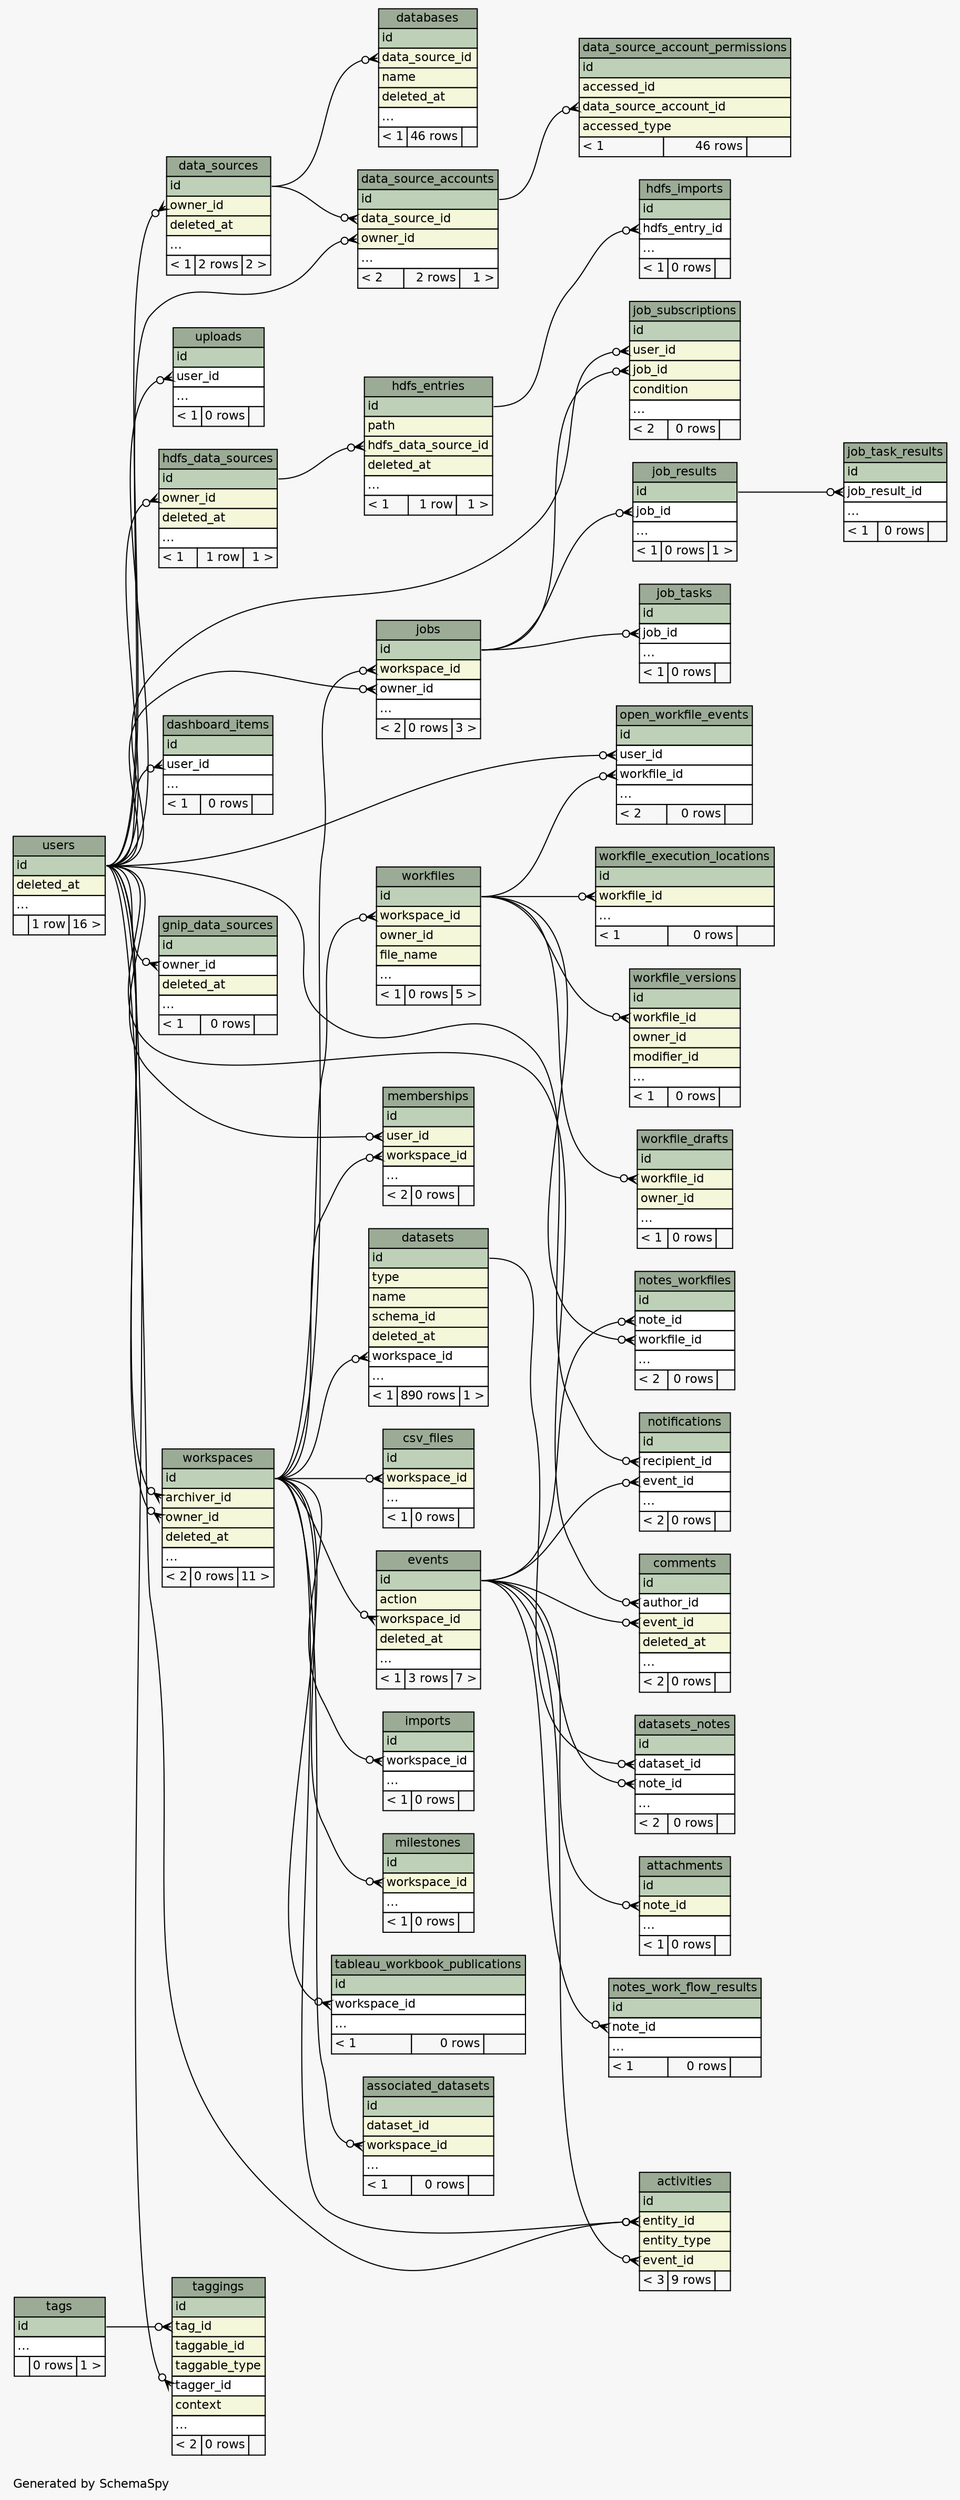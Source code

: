 // dot 2.36.0 on Mac OS X 10.10
// SchemaSpy rev 590
digraph "compactRelationshipsDiagram" {
  graph [
    rankdir="RL"
    bgcolor="#f7f7f7"
    label="\nGenerated by SchemaSpy"
    labeljust="l"
    nodesep="0.18"
    ranksep="0.46"
    fontname="Helvetica"
    fontsize="11"
  ];
  node [
    fontname="Helvetica"
    fontsize="11"
    shape="plaintext"
  ];
  edge [
    arrowsize="0.8"
  ];
  "activities" [
    label=<
    <TABLE BORDER="0" CELLBORDER="1" CELLSPACING="0" BGCOLOR="#ffffff">
      <TR><TD COLSPAN="3" BGCOLOR="#9bab96" ALIGN="CENTER">activities</TD></TR>
      <TR><TD PORT="id" COLSPAN="3" BGCOLOR="#bed1b8" ALIGN="LEFT">id</TD></TR>
      <TR><TD PORT="entity_id" COLSPAN="3" BGCOLOR="#f4f7da" ALIGN="LEFT">entity_id</TD></TR>
      <TR><TD PORT="entity_type" COLSPAN="3" BGCOLOR="#f4f7da" ALIGN="LEFT">entity_type</TD></TR>
      <TR><TD PORT="event_id" COLSPAN="3" BGCOLOR="#f4f7da" ALIGN="LEFT">event_id</TD></TR>
      <TR><TD ALIGN="LEFT" BGCOLOR="#f7f7f7">&lt; 3</TD><TD ALIGN="RIGHT" BGCOLOR="#f7f7f7">9 rows</TD><TD ALIGN="RIGHT" BGCOLOR="#f7f7f7">  </TD></TR>
    </TABLE>>
    URL="tables/activities.html"
    tooltip="activities"
  ];
  "associated_datasets" [
    label=<
    <TABLE BORDER="0" CELLBORDER="1" CELLSPACING="0" BGCOLOR="#ffffff">
      <TR><TD COLSPAN="3" BGCOLOR="#9bab96" ALIGN="CENTER">associated_datasets</TD></TR>
      <TR><TD PORT="id" COLSPAN="3" BGCOLOR="#bed1b8" ALIGN="LEFT">id</TD></TR>
      <TR><TD PORT="dataset_id" COLSPAN="3" BGCOLOR="#f4f7da" ALIGN="LEFT">dataset_id</TD></TR>
      <TR><TD PORT="workspace_id" COLSPAN="3" BGCOLOR="#f4f7da" ALIGN="LEFT">workspace_id</TD></TR>
      <TR><TD PORT="elipses" COLSPAN="3" ALIGN="LEFT">...</TD></TR>
      <TR><TD ALIGN="LEFT" BGCOLOR="#f7f7f7">&lt; 1</TD><TD ALIGN="RIGHT" BGCOLOR="#f7f7f7">0 rows</TD><TD ALIGN="RIGHT" BGCOLOR="#f7f7f7">  </TD></TR>
    </TABLE>>
    URL="tables/associated_datasets.html"
    tooltip="associated_datasets"
  ];
  "attachments" [
    label=<
    <TABLE BORDER="0" CELLBORDER="1" CELLSPACING="0" BGCOLOR="#ffffff">
      <TR><TD COLSPAN="3" BGCOLOR="#9bab96" ALIGN="CENTER">attachments</TD></TR>
      <TR><TD PORT="id" COLSPAN="3" BGCOLOR="#bed1b8" ALIGN="LEFT">id</TD></TR>
      <TR><TD PORT="note_id" COLSPAN="3" BGCOLOR="#f4f7da" ALIGN="LEFT">note_id</TD></TR>
      <TR><TD PORT="elipses" COLSPAN="3" ALIGN="LEFT">...</TD></TR>
      <TR><TD ALIGN="LEFT" BGCOLOR="#f7f7f7">&lt; 1</TD><TD ALIGN="RIGHT" BGCOLOR="#f7f7f7">0 rows</TD><TD ALIGN="RIGHT" BGCOLOR="#f7f7f7">  </TD></TR>
    </TABLE>>
    URL="tables/attachments.html"
    tooltip="attachments"
  ];
  "comments" [
    label=<
    <TABLE BORDER="0" CELLBORDER="1" CELLSPACING="0" BGCOLOR="#ffffff">
      <TR><TD COLSPAN="3" BGCOLOR="#9bab96" ALIGN="CENTER">comments</TD></TR>
      <TR><TD PORT="id" COLSPAN="3" BGCOLOR="#bed1b8" ALIGN="LEFT">id</TD></TR>
      <TR><TD PORT="author_id" COLSPAN="3" ALIGN="LEFT">author_id</TD></TR>
      <TR><TD PORT="event_id" COLSPAN="3" BGCOLOR="#f4f7da" ALIGN="LEFT">event_id</TD></TR>
      <TR><TD PORT="deleted_at" COLSPAN="3" BGCOLOR="#f4f7da" ALIGN="LEFT">deleted_at</TD></TR>
      <TR><TD PORT="elipses" COLSPAN="3" ALIGN="LEFT">...</TD></TR>
      <TR><TD ALIGN="LEFT" BGCOLOR="#f7f7f7">&lt; 2</TD><TD ALIGN="RIGHT" BGCOLOR="#f7f7f7">0 rows</TD><TD ALIGN="RIGHT" BGCOLOR="#f7f7f7">  </TD></TR>
    </TABLE>>
    URL="tables/comments.html"
    tooltip="comments"
  ];
  "csv_files" [
    label=<
    <TABLE BORDER="0" CELLBORDER="1" CELLSPACING="0" BGCOLOR="#ffffff">
      <TR><TD COLSPAN="3" BGCOLOR="#9bab96" ALIGN="CENTER">csv_files</TD></TR>
      <TR><TD PORT="id" COLSPAN="3" BGCOLOR="#bed1b8" ALIGN="LEFT">id</TD></TR>
      <TR><TD PORT="workspace_id" COLSPAN="3" BGCOLOR="#f4f7da" ALIGN="LEFT">workspace_id</TD></TR>
      <TR><TD PORT="elipses" COLSPAN="3" ALIGN="LEFT">...</TD></TR>
      <TR><TD ALIGN="LEFT" BGCOLOR="#f7f7f7">&lt; 1</TD><TD ALIGN="RIGHT" BGCOLOR="#f7f7f7">0 rows</TD><TD ALIGN="RIGHT" BGCOLOR="#f7f7f7">  </TD></TR>
    </TABLE>>
    URL="tables/csv_files.html"
    tooltip="csv_files"
  ];
  "dashboard_items" [
    label=<
    <TABLE BORDER="0" CELLBORDER="1" CELLSPACING="0" BGCOLOR="#ffffff">
      <TR><TD COLSPAN="3" BGCOLOR="#9bab96" ALIGN="CENTER">dashboard_items</TD></TR>
      <TR><TD PORT="id" COLSPAN="3" BGCOLOR="#bed1b8" ALIGN="LEFT">id</TD></TR>
      <TR><TD PORT="user_id" COLSPAN="3" ALIGN="LEFT">user_id</TD></TR>
      <TR><TD PORT="elipses" COLSPAN="3" ALIGN="LEFT">...</TD></TR>
      <TR><TD ALIGN="LEFT" BGCOLOR="#f7f7f7">&lt; 1</TD><TD ALIGN="RIGHT" BGCOLOR="#f7f7f7">0 rows</TD><TD ALIGN="RIGHT" BGCOLOR="#f7f7f7">  </TD></TR>
    </TABLE>>
    URL="tables/dashboard_items.html"
    tooltip="dashboard_items"
  ];
  "data_source_account_permissions" [
    label=<
    <TABLE BORDER="0" CELLBORDER="1" CELLSPACING="0" BGCOLOR="#ffffff">
      <TR><TD COLSPAN="3" BGCOLOR="#9bab96" ALIGN="CENTER">data_source_account_permissions</TD></TR>
      <TR><TD PORT="id" COLSPAN="3" BGCOLOR="#bed1b8" ALIGN="LEFT">id</TD></TR>
      <TR><TD PORT="accessed_id" COLSPAN="3" BGCOLOR="#f4f7da" ALIGN="LEFT">accessed_id</TD></TR>
      <TR><TD PORT="data_source_account_id" COLSPAN="3" BGCOLOR="#f4f7da" ALIGN="LEFT">data_source_account_id</TD></TR>
      <TR><TD PORT="accessed_type" COLSPAN="3" BGCOLOR="#f4f7da" ALIGN="LEFT">accessed_type</TD></TR>
      <TR><TD ALIGN="LEFT" BGCOLOR="#f7f7f7">&lt; 1</TD><TD ALIGN="RIGHT" BGCOLOR="#f7f7f7">46 rows</TD><TD ALIGN="RIGHT" BGCOLOR="#f7f7f7">  </TD></TR>
    </TABLE>>
    URL="tables/data_source_account_permissions.html"
    tooltip="data_source_account_permissions"
  ];
  "data_source_accounts" [
    label=<
    <TABLE BORDER="0" CELLBORDER="1" CELLSPACING="0" BGCOLOR="#ffffff">
      <TR><TD COLSPAN="3" BGCOLOR="#9bab96" ALIGN="CENTER">data_source_accounts</TD></TR>
      <TR><TD PORT="id" COLSPAN="3" BGCOLOR="#bed1b8" ALIGN="LEFT">id</TD></TR>
      <TR><TD PORT="data_source_id" COLSPAN="3" BGCOLOR="#f4f7da" ALIGN="LEFT">data_source_id</TD></TR>
      <TR><TD PORT="owner_id" COLSPAN="3" BGCOLOR="#f4f7da" ALIGN="LEFT">owner_id</TD></TR>
      <TR><TD PORT="elipses" COLSPAN="3" ALIGN="LEFT">...</TD></TR>
      <TR><TD ALIGN="LEFT" BGCOLOR="#f7f7f7">&lt; 2</TD><TD ALIGN="RIGHT" BGCOLOR="#f7f7f7">2 rows</TD><TD ALIGN="RIGHT" BGCOLOR="#f7f7f7">1 &gt;</TD></TR>
    </TABLE>>
    URL="tables/data_source_accounts.html"
    tooltip="data_source_accounts"
  ];
  "data_sources" [
    label=<
    <TABLE BORDER="0" CELLBORDER="1" CELLSPACING="0" BGCOLOR="#ffffff">
      <TR><TD COLSPAN="3" BGCOLOR="#9bab96" ALIGN="CENTER">data_sources</TD></TR>
      <TR><TD PORT="id" COLSPAN="3" BGCOLOR="#bed1b8" ALIGN="LEFT">id</TD></TR>
      <TR><TD PORT="owner_id" COLSPAN="3" BGCOLOR="#f4f7da" ALIGN="LEFT">owner_id</TD></TR>
      <TR><TD PORT="deleted_at" COLSPAN="3" BGCOLOR="#f4f7da" ALIGN="LEFT">deleted_at</TD></TR>
      <TR><TD PORT="elipses" COLSPAN="3" ALIGN="LEFT">...</TD></TR>
      <TR><TD ALIGN="LEFT" BGCOLOR="#f7f7f7">&lt; 1</TD><TD ALIGN="RIGHT" BGCOLOR="#f7f7f7">2 rows</TD><TD ALIGN="RIGHT" BGCOLOR="#f7f7f7">2 &gt;</TD></TR>
    </TABLE>>
    URL="tables/data_sources.html"
    tooltip="data_sources"
  ];
  "databases" [
    label=<
    <TABLE BORDER="0" CELLBORDER="1" CELLSPACING="0" BGCOLOR="#ffffff">
      <TR><TD COLSPAN="3" BGCOLOR="#9bab96" ALIGN="CENTER">databases</TD></TR>
      <TR><TD PORT="id" COLSPAN="3" BGCOLOR="#bed1b8" ALIGN="LEFT">id</TD></TR>
      <TR><TD PORT="data_source_id" COLSPAN="3" BGCOLOR="#f4f7da" ALIGN="LEFT">data_source_id</TD></TR>
      <TR><TD PORT="name" COLSPAN="3" BGCOLOR="#f4f7da" ALIGN="LEFT">name</TD></TR>
      <TR><TD PORT="deleted_at" COLSPAN="3" BGCOLOR="#f4f7da" ALIGN="LEFT">deleted_at</TD></TR>
      <TR><TD PORT="elipses" COLSPAN="3" ALIGN="LEFT">...</TD></TR>
      <TR><TD ALIGN="LEFT" BGCOLOR="#f7f7f7">&lt; 1</TD><TD ALIGN="RIGHT" BGCOLOR="#f7f7f7">46 rows</TD><TD ALIGN="RIGHT" BGCOLOR="#f7f7f7">  </TD></TR>
    </TABLE>>
    URL="tables/databases.html"
    tooltip="databases"
  ];
  "datasets" [
    label=<
    <TABLE BORDER="0" CELLBORDER="1" CELLSPACING="0" BGCOLOR="#ffffff">
      <TR><TD COLSPAN="3" BGCOLOR="#9bab96" ALIGN="CENTER">datasets</TD></TR>
      <TR><TD PORT="id" COLSPAN="3" BGCOLOR="#bed1b8" ALIGN="LEFT">id</TD></TR>
      <TR><TD PORT="type" COLSPAN="3" BGCOLOR="#f4f7da" ALIGN="LEFT">type</TD></TR>
      <TR><TD PORT="name" COLSPAN="3" BGCOLOR="#f4f7da" ALIGN="LEFT">name</TD></TR>
      <TR><TD PORT="schema_id" COLSPAN="3" BGCOLOR="#f4f7da" ALIGN="LEFT">schema_id</TD></TR>
      <TR><TD PORT="deleted_at" COLSPAN="3" BGCOLOR="#f4f7da" ALIGN="LEFT">deleted_at</TD></TR>
      <TR><TD PORT="workspace_id" COLSPAN="3" ALIGN="LEFT">workspace_id</TD></TR>
      <TR><TD PORT="elipses" COLSPAN="3" ALIGN="LEFT">...</TD></TR>
      <TR><TD ALIGN="LEFT" BGCOLOR="#f7f7f7">&lt; 1</TD><TD ALIGN="RIGHT" BGCOLOR="#f7f7f7">890 rows</TD><TD ALIGN="RIGHT" BGCOLOR="#f7f7f7">1 &gt;</TD></TR>
    </TABLE>>
    URL="tables/datasets.html"
    tooltip="datasets"
  ];
  "datasets_notes" [
    label=<
    <TABLE BORDER="0" CELLBORDER="1" CELLSPACING="0" BGCOLOR="#ffffff">
      <TR><TD COLSPAN="3" BGCOLOR="#9bab96" ALIGN="CENTER">datasets_notes</TD></TR>
      <TR><TD PORT="id" COLSPAN="3" BGCOLOR="#bed1b8" ALIGN="LEFT">id</TD></TR>
      <TR><TD PORT="dataset_id" COLSPAN="3" ALIGN="LEFT">dataset_id</TD></TR>
      <TR><TD PORT="note_id" COLSPAN="3" ALIGN="LEFT">note_id</TD></TR>
      <TR><TD PORT="elipses" COLSPAN="3" ALIGN="LEFT">...</TD></TR>
      <TR><TD ALIGN="LEFT" BGCOLOR="#f7f7f7">&lt; 2</TD><TD ALIGN="RIGHT" BGCOLOR="#f7f7f7">0 rows</TD><TD ALIGN="RIGHT" BGCOLOR="#f7f7f7">  </TD></TR>
    </TABLE>>
    URL="tables/datasets_notes.html"
    tooltip="datasets_notes"
  ];
  "events" [
    label=<
    <TABLE BORDER="0" CELLBORDER="1" CELLSPACING="0" BGCOLOR="#ffffff">
      <TR><TD COLSPAN="3" BGCOLOR="#9bab96" ALIGN="CENTER">events</TD></TR>
      <TR><TD PORT="id" COLSPAN="3" BGCOLOR="#bed1b8" ALIGN="LEFT">id</TD></TR>
      <TR><TD PORT="action" COLSPAN="3" BGCOLOR="#f4f7da" ALIGN="LEFT">action</TD></TR>
      <TR><TD PORT="workspace_id" COLSPAN="3" BGCOLOR="#f4f7da" ALIGN="LEFT">workspace_id</TD></TR>
      <TR><TD PORT="deleted_at" COLSPAN="3" BGCOLOR="#f4f7da" ALIGN="LEFT">deleted_at</TD></TR>
      <TR><TD PORT="elipses" COLSPAN="3" ALIGN="LEFT">...</TD></TR>
      <TR><TD ALIGN="LEFT" BGCOLOR="#f7f7f7">&lt; 1</TD><TD ALIGN="RIGHT" BGCOLOR="#f7f7f7">3 rows</TD><TD ALIGN="RIGHT" BGCOLOR="#f7f7f7">7 &gt;</TD></TR>
    </TABLE>>
    URL="tables/events.html"
    tooltip="events"
  ];
  "gnip_data_sources" [
    label=<
    <TABLE BORDER="0" CELLBORDER="1" CELLSPACING="0" BGCOLOR="#ffffff">
      <TR><TD COLSPAN="3" BGCOLOR="#9bab96" ALIGN="CENTER">gnip_data_sources</TD></TR>
      <TR><TD PORT="id" COLSPAN="3" BGCOLOR="#bed1b8" ALIGN="LEFT">id</TD></TR>
      <TR><TD PORT="owner_id" COLSPAN="3" ALIGN="LEFT">owner_id</TD></TR>
      <TR><TD PORT="deleted_at" COLSPAN="3" BGCOLOR="#f4f7da" ALIGN="LEFT">deleted_at</TD></TR>
      <TR><TD PORT="elipses" COLSPAN="3" ALIGN="LEFT">...</TD></TR>
      <TR><TD ALIGN="LEFT" BGCOLOR="#f7f7f7">&lt; 1</TD><TD ALIGN="RIGHT" BGCOLOR="#f7f7f7">0 rows</TD><TD ALIGN="RIGHT" BGCOLOR="#f7f7f7">  </TD></TR>
    </TABLE>>
    URL="tables/gnip_data_sources.html"
    tooltip="gnip_data_sources"
  ];
  "hdfs_data_sources" [
    label=<
    <TABLE BORDER="0" CELLBORDER="1" CELLSPACING="0" BGCOLOR="#ffffff">
      <TR><TD COLSPAN="3" BGCOLOR="#9bab96" ALIGN="CENTER">hdfs_data_sources</TD></TR>
      <TR><TD PORT="id" COLSPAN="3" BGCOLOR="#bed1b8" ALIGN="LEFT">id</TD></TR>
      <TR><TD PORT="owner_id" COLSPAN="3" BGCOLOR="#f4f7da" ALIGN="LEFT">owner_id</TD></TR>
      <TR><TD PORT="deleted_at" COLSPAN="3" BGCOLOR="#f4f7da" ALIGN="LEFT">deleted_at</TD></TR>
      <TR><TD PORT="elipses" COLSPAN="3" ALIGN="LEFT">...</TD></TR>
      <TR><TD ALIGN="LEFT" BGCOLOR="#f7f7f7">&lt; 1</TD><TD ALIGN="RIGHT" BGCOLOR="#f7f7f7">1 row</TD><TD ALIGN="RIGHT" BGCOLOR="#f7f7f7">1 &gt;</TD></TR>
    </TABLE>>
    URL="tables/hdfs_data_sources.html"
    tooltip="hdfs_data_sources"
  ];
  "hdfs_entries" [
    label=<
    <TABLE BORDER="0" CELLBORDER="1" CELLSPACING="0" BGCOLOR="#ffffff">
      <TR><TD COLSPAN="3" BGCOLOR="#9bab96" ALIGN="CENTER">hdfs_entries</TD></TR>
      <TR><TD PORT="id" COLSPAN="3" BGCOLOR="#bed1b8" ALIGN="LEFT">id</TD></TR>
      <TR><TD PORT="path" COLSPAN="3" BGCOLOR="#f4f7da" ALIGN="LEFT">path</TD></TR>
      <TR><TD PORT="hdfs_data_source_id" COLSPAN="3" BGCOLOR="#f4f7da" ALIGN="LEFT">hdfs_data_source_id</TD></TR>
      <TR><TD PORT="deleted_at" COLSPAN="3" BGCOLOR="#f4f7da" ALIGN="LEFT">deleted_at</TD></TR>
      <TR><TD PORT="elipses" COLSPAN="3" ALIGN="LEFT">...</TD></TR>
      <TR><TD ALIGN="LEFT" BGCOLOR="#f7f7f7">&lt; 1</TD><TD ALIGN="RIGHT" BGCOLOR="#f7f7f7">1 row</TD><TD ALIGN="RIGHT" BGCOLOR="#f7f7f7">1 &gt;</TD></TR>
    </TABLE>>
    URL="tables/hdfs_entries.html"
    tooltip="hdfs_entries"
  ];
  "hdfs_imports" [
    label=<
    <TABLE BORDER="0" CELLBORDER="1" CELLSPACING="0" BGCOLOR="#ffffff">
      <TR><TD COLSPAN="3" BGCOLOR="#9bab96" ALIGN="CENTER">hdfs_imports</TD></TR>
      <TR><TD PORT="id" COLSPAN="3" BGCOLOR="#bed1b8" ALIGN="LEFT">id</TD></TR>
      <TR><TD PORT="hdfs_entry_id" COLSPAN="3" ALIGN="LEFT">hdfs_entry_id</TD></TR>
      <TR><TD PORT="elipses" COLSPAN="3" ALIGN="LEFT">...</TD></TR>
      <TR><TD ALIGN="LEFT" BGCOLOR="#f7f7f7">&lt; 1</TD><TD ALIGN="RIGHT" BGCOLOR="#f7f7f7">0 rows</TD><TD ALIGN="RIGHT" BGCOLOR="#f7f7f7">  </TD></TR>
    </TABLE>>
    URL="tables/hdfs_imports.html"
    tooltip="hdfs_imports"
  ];
  "imports" [
    label=<
    <TABLE BORDER="0" CELLBORDER="1" CELLSPACING="0" BGCOLOR="#ffffff">
      <TR><TD COLSPAN="3" BGCOLOR="#9bab96" ALIGN="CENTER">imports</TD></TR>
      <TR><TD PORT="id" COLSPAN="3" BGCOLOR="#bed1b8" ALIGN="LEFT">id</TD></TR>
      <TR><TD PORT="workspace_id" COLSPAN="3" ALIGN="LEFT">workspace_id</TD></TR>
      <TR><TD PORT="elipses" COLSPAN="3" ALIGN="LEFT">...</TD></TR>
      <TR><TD ALIGN="LEFT" BGCOLOR="#f7f7f7">&lt; 1</TD><TD ALIGN="RIGHT" BGCOLOR="#f7f7f7">0 rows</TD><TD ALIGN="RIGHT" BGCOLOR="#f7f7f7">  </TD></TR>
    </TABLE>>
    URL="tables/imports.html"
    tooltip="imports"
  ];
  "job_results" [
    label=<
    <TABLE BORDER="0" CELLBORDER="1" CELLSPACING="0" BGCOLOR="#ffffff">
      <TR><TD COLSPAN="3" BGCOLOR="#9bab96" ALIGN="CENTER">job_results</TD></TR>
      <TR><TD PORT="id" COLSPAN="3" BGCOLOR="#bed1b8" ALIGN="LEFT">id</TD></TR>
      <TR><TD PORT="job_id" COLSPAN="3" ALIGN="LEFT">job_id</TD></TR>
      <TR><TD PORT="elipses" COLSPAN="3" ALIGN="LEFT">...</TD></TR>
      <TR><TD ALIGN="LEFT" BGCOLOR="#f7f7f7">&lt; 1</TD><TD ALIGN="RIGHT" BGCOLOR="#f7f7f7">0 rows</TD><TD ALIGN="RIGHT" BGCOLOR="#f7f7f7">1 &gt;</TD></TR>
    </TABLE>>
    URL="tables/job_results.html"
    tooltip="job_results"
  ];
  "job_subscriptions" [
    label=<
    <TABLE BORDER="0" CELLBORDER="1" CELLSPACING="0" BGCOLOR="#ffffff">
      <TR><TD COLSPAN="3" BGCOLOR="#9bab96" ALIGN="CENTER">job_subscriptions</TD></TR>
      <TR><TD PORT="id" COLSPAN="3" BGCOLOR="#bed1b8" ALIGN="LEFT">id</TD></TR>
      <TR><TD PORT="user_id" COLSPAN="3" BGCOLOR="#f4f7da" ALIGN="LEFT">user_id</TD></TR>
      <TR><TD PORT="job_id" COLSPAN="3" BGCOLOR="#f4f7da" ALIGN="LEFT">job_id</TD></TR>
      <TR><TD PORT="condition" COLSPAN="3" BGCOLOR="#f4f7da" ALIGN="LEFT">condition</TD></TR>
      <TR><TD PORT="elipses" COLSPAN="3" ALIGN="LEFT">...</TD></TR>
      <TR><TD ALIGN="LEFT" BGCOLOR="#f7f7f7">&lt; 2</TD><TD ALIGN="RIGHT" BGCOLOR="#f7f7f7">0 rows</TD><TD ALIGN="RIGHT" BGCOLOR="#f7f7f7">  </TD></TR>
    </TABLE>>
    URL="tables/job_subscriptions.html"
    tooltip="job_subscriptions"
  ];
  "job_task_results" [
    label=<
    <TABLE BORDER="0" CELLBORDER="1" CELLSPACING="0" BGCOLOR="#ffffff">
      <TR><TD COLSPAN="3" BGCOLOR="#9bab96" ALIGN="CENTER">job_task_results</TD></TR>
      <TR><TD PORT="id" COLSPAN="3" BGCOLOR="#bed1b8" ALIGN="LEFT">id</TD></TR>
      <TR><TD PORT="job_result_id" COLSPAN="3" ALIGN="LEFT">job_result_id</TD></TR>
      <TR><TD PORT="elipses" COLSPAN="3" ALIGN="LEFT">...</TD></TR>
      <TR><TD ALIGN="LEFT" BGCOLOR="#f7f7f7">&lt; 1</TD><TD ALIGN="RIGHT" BGCOLOR="#f7f7f7">0 rows</TD><TD ALIGN="RIGHT" BGCOLOR="#f7f7f7">  </TD></TR>
    </TABLE>>
    URL="tables/job_task_results.html"
    tooltip="job_task_results"
  ];
  "job_tasks" [
    label=<
    <TABLE BORDER="0" CELLBORDER="1" CELLSPACING="0" BGCOLOR="#ffffff">
      <TR><TD COLSPAN="3" BGCOLOR="#9bab96" ALIGN="CENTER">job_tasks</TD></TR>
      <TR><TD PORT="id" COLSPAN="3" BGCOLOR="#bed1b8" ALIGN="LEFT">id</TD></TR>
      <TR><TD PORT="job_id" COLSPAN="3" ALIGN="LEFT">job_id</TD></TR>
      <TR><TD PORT="elipses" COLSPAN="3" ALIGN="LEFT">...</TD></TR>
      <TR><TD ALIGN="LEFT" BGCOLOR="#f7f7f7">&lt; 1</TD><TD ALIGN="RIGHT" BGCOLOR="#f7f7f7">0 rows</TD><TD ALIGN="RIGHT" BGCOLOR="#f7f7f7">  </TD></TR>
    </TABLE>>
    URL="tables/job_tasks.html"
    tooltip="job_tasks"
  ];
  "jobs" [
    label=<
    <TABLE BORDER="0" CELLBORDER="1" CELLSPACING="0" BGCOLOR="#ffffff">
      <TR><TD COLSPAN="3" BGCOLOR="#9bab96" ALIGN="CENTER">jobs</TD></TR>
      <TR><TD PORT="id" COLSPAN="3" BGCOLOR="#bed1b8" ALIGN="LEFT">id</TD></TR>
      <TR><TD PORT="workspace_id" COLSPAN="3" BGCOLOR="#f4f7da" ALIGN="LEFT">workspace_id</TD></TR>
      <TR><TD PORT="owner_id" COLSPAN="3" ALIGN="LEFT">owner_id</TD></TR>
      <TR><TD PORT="elipses" COLSPAN="3" ALIGN="LEFT">...</TD></TR>
      <TR><TD ALIGN="LEFT" BGCOLOR="#f7f7f7">&lt; 2</TD><TD ALIGN="RIGHT" BGCOLOR="#f7f7f7">0 rows</TD><TD ALIGN="RIGHT" BGCOLOR="#f7f7f7">3 &gt;</TD></TR>
    </TABLE>>
    URL="tables/jobs.html"
    tooltip="jobs"
  ];
  "memberships" [
    label=<
    <TABLE BORDER="0" CELLBORDER="1" CELLSPACING="0" BGCOLOR="#ffffff">
      <TR><TD COLSPAN="3" BGCOLOR="#9bab96" ALIGN="CENTER">memberships</TD></TR>
      <TR><TD PORT="id" COLSPAN="3" BGCOLOR="#bed1b8" ALIGN="LEFT">id</TD></TR>
      <TR><TD PORT="user_id" COLSPAN="3" BGCOLOR="#f4f7da" ALIGN="LEFT">user_id</TD></TR>
      <TR><TD PORT="workspace_id" COLSPAN="3" BGCOLOR="#f4f7da" ALIGN="LEFT">workspace_id</TD></TR>
      <TR><TD PORT="elipses" COLSPAN="3" ALIGN="LEFT">...</TD></TR>
      <TR><TD ALIGN="LEFT" BGCOLOR="#f7f7f7">&lt; 2</TD><TD ALIGN="RIGHT" BGCOLOR="#f7f7f7">0 rows</TD><TD ALIGN="RIGHT" BGCOLOR="#f7f7f7">  </TD></TR>
    </TABLE>>
    URL="tables/memberships.html"
    tooltip="memberships"
  ];
  "milestones" [
    label=<
    <TABLE BORDER="0" CELLBORDER="1" CELLSPACING="0" BGCOLOR="#ffffff">
      <TR><TD COLSPAN="3" BGCOLOR="#9bab96" ALIGN="CENTER">milestones</TD></TR>
      <TR><TD PORT="id" COLSPAN="3" BGCOLOR="#bed1b8" ALIGN="LEFT">id</TD></TR>
      <TR><TD PORT="workspace_id" COLSPAN="3" BGCOLOR="#f4f7da" ALIGN="LEFT">workspace_id</TD></TR>
      <TR><TD PORT="elipses" COLSPAN="3" ALIGN="LEFT">...</TD></TR>
      <TR><TD ALIGN="LEFT" BGCOLOR="#f7f7f7">&lt; 1</TD><TD ALIGN="RIGHT" BGCOLOR="#f7f7f7">0 rows</TD><TD ALIGN="RIGHT" BGCOLOR="#f7f7f7">  </TD></TR>
    </TABLE>>
    URL="tables/milestones.html"
    tooltip="milestones"
  ];
  "notes_work_flow_results" [
    label=<
    <TABLE BORDER="0" CELLBORDER="1" CELLSPACING="0" BGCOLOR="#ffffff">
      <TR><TD COLSPAN="3" BGCOLOR="#9bab96" ALIGN="CENTER">notes_work_flow_results</TD></TR>
      <TR><TD PORT="id" COLSPAN="3" BGCOLOR="#bed1b8" ALIGN="LEFT">id</TD></TR>
      <TR><TD PORT="note_id" COLSPAN="3" ALIGN="LEFT">note_id</TD></TR>
      <TR><TD PORT="elipses" COLSPAN="3" ALIGN="LEFT">...</TD></TR>
      <TR><TD ALIGN="LEFT" BGCOLOR="#f7f7f7">&lt; 1</TD><TD ALIGN="RIGHT" BGCOLOR="#f7f7f7">0 rows</TD><TD ALIGN="RIGHT" BGCOLOR="#f7f7f7">  </TD></TR>
    </TABLE>>
    URL="tables/notes_work_flow_results.html"
    tooltip="notes_work_flow_results"
  ];
  "notes_workfiles" [
    label=<
    <TABLE BORDER="0" CELLBORDER="1" CELLSPACING="0" BGCOLOR="#ffffff">
      <TR><TD COLSPAN="3" BGCOLOR="#9bab96" ALIGN="CENTER">notes_workfiles</TD></TR>
      <TR><TD PORT="id" COLSPAN="3" BGCOLOR="#bed1b8" ALIGN="LEFT">id</TD></TR>
      <TR><TD PORT="note_id" COLSPAN="3" ALIGN="LEFT">note_id</TD></TR>
      <TR><TD PORT="workfile_id" COLSPAN="3" ALIGN="LEFT">workfile_id</TD></TR>
      <TR><TD PORT="elipses" COLSPAN="3" ALIGN="LEFT">...</TD></TR>
      <TR><TD ALIGN="LEFT" BGCOLOR="#f7f7f7">&lt; 2</TD><TD ALIGN="RIGHT" BGCOLOR="#f7f7f7">0 rows</TD><TD ALIGN="RIGHT" BGCOLOR="#f7f7f7">  </TD></TR>
    </TABLE>>
    URL="tables/notes_workfiles.html"
    tooltip="notes_workfiles"
  ];
  "notifications" [
    label=<
    <TABLE BORDER="0" CELLBORDER="1" CELLSPACING="0" BGCOLOR="#ffffff">
      <TR><TD COLSPAN="3" BGCOLOR="#9bab96" ALIGN="CENTER">notifications</TD></TR>
      <TR><TD PORT="id" COLSPAN="3" BGCOLOR="#bed1b8" ALIGN="LEFT">id</TD></TR>
      <TR><TD PORT="recipient_id" COLSPAN="3" ALIGN="LEFT">recipient_id</TD></TR>
      <TR><TD PORT="event_id" COLSPAN="3" ALIGN="LEFT">event_id</TD></TR>
      <TR><TD PORT="elipses" COLSPAN="3" ALIGN="LEFT">...</TD></TR>
      <TR><TD ALIGN="LEFT" BGCOLOR="#f7f7f7">&lt; 2</TD><TD ALIGN="RIGHT" BGCOLOR="#f7f7f7">0 rows</TD><TD ALIGN="RIGHT" BGCOLOR="#f7f7f7">  </TD></TR>
    </TABLE>>
    URL="tables/notifications.html"
    tooltip="notifications"
  ];
  "open_workfile_events" [
    label=<
    <TABLE BORDER="0" CELLBORDER="1" CELLSPACING="0" BGCOLOR="#ffffff">
      <TR><TD COLSPAN="3" BGCOLOR="#9bab96" ALIGN="CENTER">open_workfile_events</TD></TR>
      <TR><TD PORT="id" COLSPAN="3" BGCOLOR="#bed1b8" ALIGN="LEFT">id</TD></TR>
      <TR><TD PORT="user_id" COLSPAN="3" ALIGN="LEFT">user_id</TD></TR>
      <TR><TD PORT="workfile_id" COLSPAN="3" ALIGN="LEFT">workfile_id</TD></TR>
      <TR><TD PORT="elipses" COLSPAN="3" ALIGN="LEFT">...</TD></TR>
      <TR><TD ALIGN="LEFT" BGCOLOR="#f7f7f7">&lt; 2</TD><TD ALIGN="RIGHT" BGCOLOR="#f7f7f7">0 rows</TD><TD ALIGN="RIGHT" BGCOLOR="#f7f7f7">  </TD></TR>
    </TABLE>>
    URL="tables/open_workfile_events.html"
    tooltip="open_workfile_events"
  ];
  "tableau_workbook_publications" [
    label=<
    <TABLE BORDER="0" CELLBORDER="1" CELLSPACING="0" BGCOLOR="#ffffff">
      <TR><TD COLSPAN="3" BGCOLOR="#9bab96" ALIGN="CENTER">tableau_workbook_publications</TD></TR>
      <TR><TD PORT="id" COLSPAN="3" BGCOLOR="#bed1b8" ALIGN="LEFT">id</TD></TR>
      <TR><TD PORT="workspace_id" COLSPAN="3" ALIGN="LEFT">workspace_id</TD></TR>
      <TR><TD PORT="elipses" COLSPAN="3" ALIGN="LEFT">...</TD></TR>
      <TR><TD ALIGN="LEFT" BGCOLOR="#f7f7f7">&lt; 1</TD><TD ALIGN="RIGHT" BGCOLOR="#f7f7f7">0 rows</TD><TD ALIGN="RIGHT" BGCOLOR="#f7f7f7">  </TD></TR>
    </TABLE>>
    URL="tables/tableau_workbook_publications.html"
    tooltip="tableau_workbook_publications"
  ];
  "taggings" [
    label=<
    <TABLE BORDER="0" CELLBORDER="1" CELLSPACING="0" BGCOLOR="#ffffff">
      <TR><TD COLSPAN="3" BGCOLOR="#9bab96" ALIGN="CENTER">taggings</TD></TR>
      <TR><TD PORT="id" COLSPAN="3" BGCOLOR="#bed1b8" ALIGN="LEFT">id</TD></TR>
      <TR><TD PORT="tag_id" COLSPAN="3" BGCOLOR="#f4f7da" ALIGN="LEFT">tag_id</TD></TR>
      <TR><TD PORT="taggable_id" COLSPAN="3" BGCOLOR="#f4f7da" ALIGN="LEFT">taggable_id</TD></TR>
      <TR><TD PORT="taggable_type" COLSPAN="3" BGCOLOR="#f4f7da" ALIGN="LEFT">taggable_type</TD></TR>
      <TR><TD PORT="tagger_id" COLSPAN="3" ALIGN="LEFT">tagger_id</TD></TR>
      <TR><TD PORT="context" COLSPAN="3" BGCOLOR="#f4f7da" ALIGN="LEFT">context</TD></TR>
      <TR><TD PORT="elipses" COLSPAN="3" ALIGN="LEFT">...</TD></TR>
      <TR><TD ALIGN="LEFT" BGCOLOR="#f7f7f7">&lt; 2</TD><TD ALIGN="RIGHT" BGCOLOR="#f7f7f7">0 rows</TD><TD ALIGN="RIGHT" BGCOLOR="#f7f7f7">  </TD></TR>
    </TABLE>>
    URL="tables/taggings.html"
    tooltip="taggings"
  ];
  "tags" [
    label=<
    <TABLE BORDER="0" CELLBORDER="1" CELLSPACING="0" BGCOLOR="#ffffff">
      <TR><TD COLSPAN="3" BGCOLOR="#9bab96" ALIGN="CENTER">tags</TD></TR>
      <TR><TD PORT="id" COLSPAN="3" BGCOLOR="#bed1b8" ALIGN="LEFT">id</TD></TR>
      <TR><TD PORT="elipses" COLSPAN="3" ALIGN="LEFT">...</TD></TR>
      <TR><TD ALIGN="LEFT" BGCOLOR="#f7f7f7">  </TD><TD ALIGN="RIGHT" BGCOLOR="#f7f7f7">0 rows</TD><TD ALIGN="RIGHT" BGCOLOR="#f7f7f7">1 &gt;</TD></TR>
    </TABLE>>
    URL="tables/tags.html"
    tooltip="tags"
  ];
  "uploads" [
    label=<
    <TABLE BORDER="0" CELLBORDER="1" CELLSPACING="0" BGCOLOR="#ffffff">
      <TR><TD COLSPAN="3" BGCOLOR="#9bab96" ALIGN="CENTER">uploads</TD></TR>
      <TR><TD PORT="id" COLSPAN="3" BGCOLOR="#bed1b8" ALIGN="LEFT">id</TD></TR>
      <TR><TD PORT="user_id" COLSPAN="3" ALIGN="LEFT">user_id</TD></TR>
      <TR><TD PORT="elipses" COLSPAN="3" ALIGN="LEFT">...</TD></TR>
      <TR><TD ALIGN="LEFT" BGCOLOR="#f7f7f7">&lt; 1</TD><TD ALIGN="RIGHT" BGCOLOR="#f7f7f7">0 rows</TD><TD ALIGN="RIGHT" BGCOLOR="#f7f7f7">  </TD></TR>
    </TABLE>>
    URL="tables/uploads.html"
    tooltip="uploads"
  ];
  "users" [
    label=<
    <TABLE BORDER="0" CELLBORDER="1" CELLSPACING="0" BGCOLOR="#ffffff">
      <TR><TD COLSPAN="3" BGCOLOR="#9bab96" ALIGN="CENTER">users</TD></TR>
      <TR><TD PORT="id" COLSPAN="3" BGCOLOR="#bed1b8" ALIGN="LEFT">id</TD></TR>
      <TR><TD PORT="deleted_at" COLSPAN="3" BGCOLOR="#f4f7da" ALIGN="LEFT">deleted_at</TD></TR>
      <TR><TD PORT="elipses" COLSPAN="3" ALIGN="LEFT">...</TD></TR>
      <TR><TD ALIGN="LEFT" BGCOLOR="#f7f7f7">  </TD><TD ALIGN="RIGHT" BGCOLOR="#f7f7f7">1 row</TD><TD ALIGN="RIGHT" BGCOLOR="#f7f7f7">16 &gt;</TD></TR>
    </TABLE>>
    URL="tables/users.html"
    tooltip="users"
  ];
  "workfile_drafts" [
    label=<
    <TABLE BORDER="0" CELLBORDER="1" CELLSPACING="0" BGCOLOR="#ffffff">
      <TR><TD COLSPAN="3" BGCOLOR="#9bab96" ALIGN="CENTER">workfile_drafts</TD></TR>
      <TR><TD PORT="id" COLSPAN="3" BGCOLOR="#bed1b8" ALIGN="LEFT">id</TD></TR>
      <TR><TD PORT="workfile_id" COLSPAN="3" BGCOLOR="#f4f7da" ALIGN="LEFT">workfile_id</TD></TR>
      <TR><TD PORT="owner_id" COLSPAN="3" BGCOLOR="#f4f7da" ALIGN="LEFT">owner_id</TD></TR>
      <TR><TD PORT="elipses" COLSPAN="3" ALIGN="LEFT">...</TD></TR>
      <TR><TD ALIGN="LEFT" BGCOLOR="#f7f7f7">&lt; 1</TD><TD ALIGN="RIGHT" BGCOLOR="#f7f7f7">0 rows</TD><TD ALIGN="RIGHT" BGCOLOR="#f7f7f7">  </TD></TR>
    </TABLE>>
    URL="tables/workfile_drafts.html"
    tooltip="workfile_drafts"
  ];
  "workfile_execution_locations" [
    label=<
    <TABLE BORDER="0" CELLBORDER="1" CELLSPACING="0" BGCOLOR="#ffffff">
      <TR><TD COLSPAN="3" BGCOLOR="#9bab96" ALIGN="CENTER">workfile_execution_locations</TD></TR>
      <TR><TD PORT="id" COLSPAN="3" BGCOLOR="#bed1b8" ALIGN="LEFT">id</TD></TR>
      <TR><TD PORT="workfile_id" COLSPAN="3" BGCOLOR="#f4f7da" ALIGN="LEFT">workfile_id</TD></TR>
      <TR><TD PORT="elipses" COLSPAN="3" ALIGN="LEFT">...</TD></TR>
      <TR><TD ALIGN="LEFT" BGCOLOR="#f7f7f7">&lt; 1</TD><TD ALIGN="RIGHT" BGCOLOR="#f7f7f7">0 rows</TD><TD ALIGN="RIGHT" BGCOLOR="#f7f7f7">  </TD></TR>
    </TABLE>>
    URL="tables/workfile_execution_locations.html"
    tooltip="workfile_execution_locations"
  ];
  "workfile_versions" [
    label=<
    <TABLE BORDER="0" CELLBORDER="1" CELLSPACING="0" BGCOLOR="#ffffff">
      <TR><TD COLSPAN="3" BGCOLOR="#9bab96" ALIGN="CENTER">workfile_versions</TD></TR>
      <TR><TD PORT="id" COLSPAN="3" BGCOLOR="#bed1b8" ALIGN="LEFT">id</TD></TR>
      <TR><TD PORT="workfile_id" COLSPAN="3" BGCOLOR="#f4f7da" ALIGN="LEFT">workfile_id</TD></TR>
      <TR><TD PORT="owner_id" COLSPAN="3" BGCOLOR="#f4f7da" ALIGN="LEFT">owner_id</TD></TR>
      <TR><TD PORT="modifier_id" COLSPAN="3" BGCOLOR="#f4f7da" ALIGN="LEFT">modifier_id</TD></TR>
      <TR><TD PORT="elipses" COLSPAN="3" ALIGN="LEFT">...</TD></TR>
      <TR><TD ALIGN="LEFT" BGCOLOR="#f7f7f7">&lt; 1</TD><TD ALIGN="RIGHT" BGCOLOR="#f7f7f7">0 rows</TD><TD ALIGN="RIGHT" BGCOLOR="#f7f7f7">  </TD></TR>
    </TABLE>>
    URL="tables/workfile_versions.html"
    tooltip="workfile_versions"
  ];
  "workfiles" [
    label=<
    <TABLE BORDER="0" CELLBORDER="1" CELLSPACING="0" BGCOLOR="#ffffff">
      <TR><TD COLSPAN="3" BGCOLOR="#9bab96" ALIGN="CENTER">workfiles</TD></TR>
      <TR><TD PORT="id" COLSPAN="3" BGCOLOR="#bed1b8" ALIGN="LEFT">id</TD></TR>
      <TR><TD PORT="workspace_id" COLSPAN="3" BGCOLOR="#f4f7da" ALIGN="LEFT">workspace_id</TD></TR>
      <TR><TD PORT="owner_id" COLSPAN="3" BGCOLOR="#f4f7da" ALIGN="LEFT">owner_id</TD></TR>
      <TR><TD PORT="file_name" COLSPAN="3" BGCOLOR="#f4f7da" ALIGN="LEFT">file_name</TD></TR>
      <TR><TD PORT="elipses" COLSPAN="3" ALIGN="LEFT">...</TD></TR>
      <TR><TD ALIGN="LEFT" BGCOLOR="#f7f7f7">&lt; 1</TD><TD ALIGN="RIGHT" BGCOLOR="#f7f7f7">0 rows</TD><TD ALIGN="RIGHT" BGCOLOR="#f7f7f7">5 &gt;</TD></TR>
    </TABLE>>
    URL="tables/workfiles.html"
    tooltip="workfiles"
  ];
  "workspaces" [
    label=<
    <TABLE BORDER="0" CELLBORDER="1" CELLSPACING="0" BGCOLOR="#ffffff">
      <TR><TD COLSPAN="3" BGCOLOR="#9bab96" ALIGN="CENTER">workspaces</TD></TR>
      <TR><TD PORT="id" COLSPAN="3" BGCOLOR="#bed1b8" ALIGN="LEFT">id</TD></TR>
      <TR><TD PORT="archiver_id" COLSPAN="3" BGCOLOR="#f4f7da" ALIGN="LEFT">archiver_id</TD></TR>
      <TR><TD PORT="owner_id" COLSPAN="3" BGCOLOR="#f4f7da" ALIGN="LEFT">owner_id</TD></TR>
      <TR><TD PORT="deleted_at" COLSPAN="3" BGCOLOR="#f4f7da" ALIGN="LEFT">deleted_at</TD></TR>
      <TR><TD PORT="elipses" COLSPAN="3" ALIGN="LEFT">...</TD></TR>
      <TR><TD ALIGN="LEFT" BGCOLOR="#f7f7f7">&lt; 2</TD><TD ALIGN="RIGHT" BGCOLOR="#f7f7f7">0 rows</TD><TD ALIGN="RIGHT" BGCOLOR="#f7f7f7">11 &gt;</TD></TR>
    </TABLE>>
    URL="tables/workspaces.html"
    tooltip="workspaces"
  ];
  "activities":"entity_id":w -> "users":"id":e [arrowhead=none dir=back arrowtail=crowodot];
  "activities":"entity_id":w -> "workspaces":"id":e [arrowhead=none dir=back arrowtail=crowodot];
  "activities":"event_id":w -> "events":"id":e [arrowhead=none dir=back arrowtail=crowodot];
  "associated_datasets":"workspace_id":w -> "workspaces":"id":e [arrowhead=none dir=back arrowtail=crowodot];
  "attachments":"note_id":w -> "events":"id":e [arrowhead=none dir=back arrowtail=crowodot];
  "comments":"author_id":w -> "users":"id":e [arrowhead=none dir=back arrowtail=crowodot];
  "comments":"event_id":w -> "events":"id":e [arrowhead=none dir=back arrowtail=crowodot];
  "csv_files":"workspace_id":w -> "workspaces":"id":e [arrowhead=none dir=back arrowtail=crowodot];
  "dashboard_items":"user_id":w -> "users":"id":e [arrowhead=none dir=back arrowtail=crowodot];
  "data_source_account_permissions":"data_source_account_id":w -> "data_source_accounts":"id":e [arrowhead=none dir=back arrowtail=crowodot];
  "data_source_accounts":"data_source_id":w -> "data_sources":"id":e [arrowhead=none dir=back arrowtail=crowodot];
  "data_source_accounts":"owner_id":w -> "users":"id":e [arrowhead=none dir=back arrowtail=crowodot];
  "data_sources":"owner_id":w -> "users":"id":e [arrowhead=none dir=back arrowtail=crowodot];
  "databases":"data_source_id":w -> "data_sources":"id":e [arrowhead=none dir=back arrowtail=crowodot];
  "datasets":"workspace_id":w -> "workspaces":"id":e [arrowhead=none dir=back arrowtail=crowodot];
  "datasets_notes":"dataset_id":w -> "datasets":"id":e [arrowhead=none dir=back arrowtail=crowodot];
  "datasets_notes":"note_id":w -> "events":"id":e [arrowhead=none dir=back arrowtail=crowodot];
  "events":"workspace_id":w -> "workspaces":"id":e [arrowhead=none dir=back arrowtail=crowodot];
  "gnip_data_sources":"owner_id":w -> "users":"id":e [arrowhead=none dir=back arrowtail=crowodot];
  "hdfs_data_sources":"owner_id":w -> "users":"id":e [arrowhead=none dir=back arrowtail=crowodot];
  "hdfs_entries":"hdfs_data_source_id":w -> "hdfs_data_sources":"id":e [arrowhead=none dir=back arrowtail=crowodot];
  "hdfs_imports":"hdfs_entry_id":w -> "hdfs_entries":"id":e [arrowhead=none dir=back arrowtail=crowodot];
  "imports":"workspace_id":w -> "workspaces":"id":e [arrowhead=none dir=back arrowtail=crowodot];
  "job_results":"job_id":w -> "jobs":"id":e [arrowhead=none dir=back arrowtail=crowodot];
  "job_subscriptions":"job_id":w -> "jobs":"id":e [arrowhead=none dir=back arrowtail=crowodot];
  "job_subscriptions":"user_id":w -> "users":"id":e [arrowhead=none dir=back arrowtail=crowodot];
  "job_task_results":"job_result_id":w -> "job_results":"id":e [arrowhead=none dir=back arrowtail=crowodot];
  "job_tasks":"job_id":w -> "jobs":"id":e [arrowhead=none dir=back arrowtail=crowodot];
  "jobs":"owner_id":w -> "users":"id":e [arrowhead=none dir=back arrowtail=crowodot];
  "jobs":"workspace_id":w -> "workspaces":"id":e [arrowhead=none dir=back arrowtail=crowodot];
  "memberships":"user_id":w -> "users":"id":e [arrowhead=none dir=back arrowtail=crowodot];
  "memberships":"workspace_id":w -> "workspaces":"id":e [arrowhead=none dir=back arrowtail=crowodot];
  "milestones":"workspace_id":w -> "workspaces":"id":e [arrowhead=none dir=back arrowtail=crowodot];
  "notes_work_flow_results":"note_id":w -> "events":"id":e [arrowhead=none dir=back arrowtail=crowodot];
  "notes_workfiles":"note_id":w -> "events":"id":e [arrowhead=none dir=back arrowtail=crowodot];
  "notes_workfiles":"workfile_id":w -> "workfiles":"id":e [arrowhead=none dir=back arrowtail=crowodot];
  "notifications":"event_id":w -> "events":"id":e [arrowhead=none dir=back arrowtail=crowodot];
  "notifications":"recipient_id":w -> "users":"id":e [arrowhead=none dir=back arrowtail=crowodot];
  "open_workfile_events":"user_id":w -> "users":"id":e [arrowhead=none dir=back arrowtail=crowodot];
  "open_workfile_events":"workfile_id":w -> "workfiles":"id":e [arrowhead=none dir=back arrowtail=crowodot];
  "tableau_workbook_publications":"workspace_id":w -> "workspaces":"id":e [arrowhead=none dir=back arrowtail=crowodot];
  "taggings":"tag_id":w -> "tags":"id":e [arrowhead=none dir=back arrowtail=crowodot];
  "taggings":"tagger_id":w -> "users":"id":e [arrowhead=none dir=back arrowtail=crowodot];
  "uploads":"user_id":w -> "users":"id":e [arrowhead=none dir=back arrowtail=crowodot];
  "workfile_drafts":"workfile_id":w -> "workfiles":"id":e [arrowhead=none dir=back arrowtail=crowodot];
  "workfile_execution_locations":"workfile_id":w -> "workfiles":"id":e [arrowhead=none dir=back arrowtail=crowodot];
  "workfile_versions":"workfile_id":w -> "workfiles":"id":e [arrowhead=none dir=back arrowtail=crowodot];
  "workfiles":"workspace_id":w -> "workspaces":"id":e [arrowhead=none dir=back arrowtail=crowodot];
  "workspaces":"archiver_id":w -> "users":"id":e [arrowhead=none dir=back arrowtail=crowodot];
  "workspaces":"owner_id":w -> "users":"id":e [arrowhead=none dir=back arrowtail=crowodot];
}

